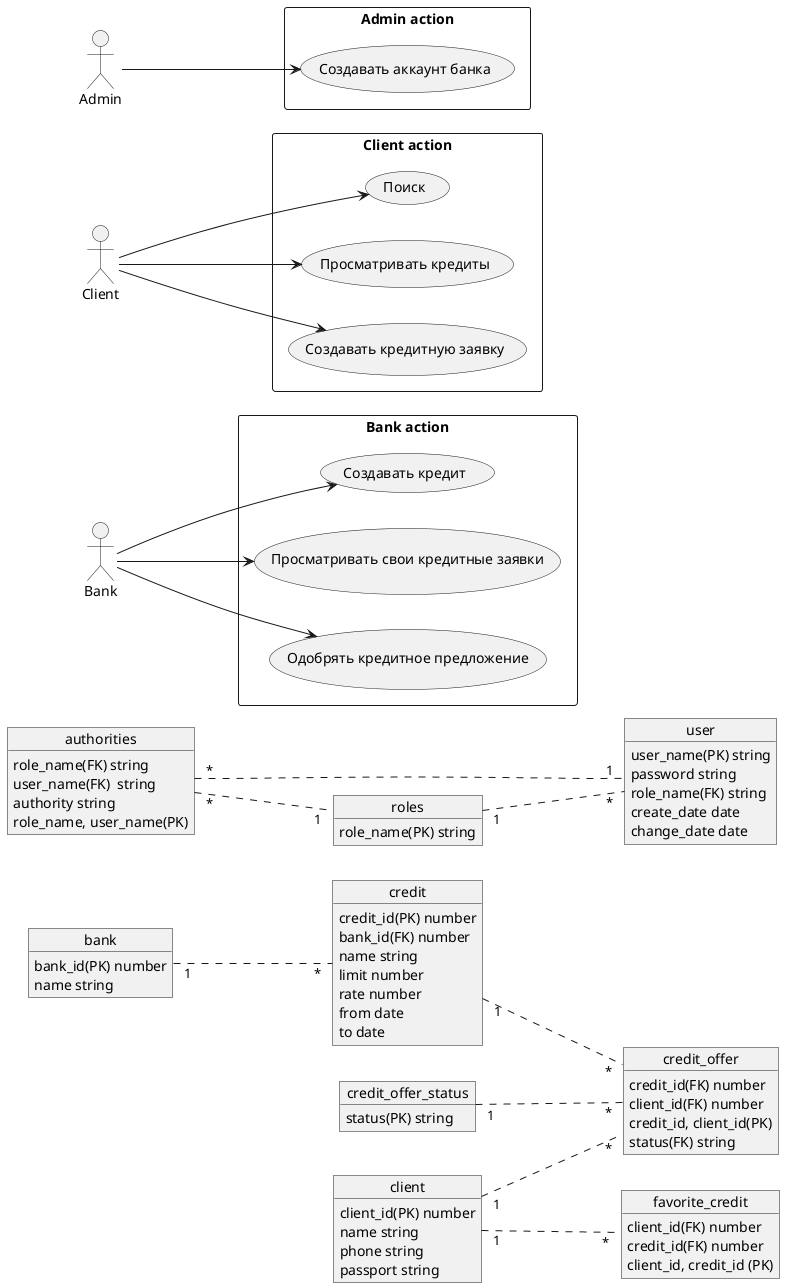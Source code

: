 @startuml
allowmixing

object bank
bank : bank_id(PK) number
bank : name string

object credit
credit : credit_id(PK) number
credit : bank_id(FK) number
credit : name string
credit : limit number
credit : rate number
credit : from date
credit : to date


object credit_offer
credit_offer : credit_id(FK) number
credit_offer : client_id(FK) number
credit_offer : credit_id, client_id(PK)
credit_offer : status(FK) string


object client
client : client_id(PK) number
client : name string
client : phone string
client : passport string


object favorite_credit
favorite_credit : client_id(FK) number
favorite_credit : credit_id(FK) number
favorite_credit : client_id, credit_id (PK)


object credit_offer_status
credit_offer_status : status(PK) string

object user
user : user_name(PK) string
user : password string
user : role_name(FK) string
user : create_date date
user : change_date date

object roles
roles : role_name(PK) string


object authorities
authorities : role_name(FK) string
authorities : user_name(FK)  string
authorities : authority string
authorities : role_name, user_name(PK)


roles " 1 " .. " * " user
authorities " * " .. " 1 " user
authorities " * " .. " 1 " roles

bank " 1 " .. " * " credit
client " 1 " .. " * " favorite_credit
client " 1 " .. " * " credit_offer
credit " 1 " .. " * " credit_offer
credit_offer_status " 1 " .. " * " credit_offer

left to right direction
actor "Bank" as bu
rectangle "Bank action" {
  usecase "Создавать кредит" as bu_create
  usecase "Просматривать свои кредитные заявки" as bu_watch
  usecase "Одобрять кредитное предложение" as bu_approve
}
bu --> bu_create
bu --> bu_watch
bu --> bu_approve

actor "Client" as cu
rectangle "Client action" {
  usecase "Поиск" as cu_search
  usecase "Просматривать кредиты" as cu_watch
  usecase "Создавать кредитную заявку" as cu_request
}
cu --> cu_search
cu --> cu_watch
cu --> cu_request

actor "Admin" as admin
rectangle "Admin action" {
  usecase "Создавать аккаунт банка" as admin_create
}
admin --> admin_create

@enduml